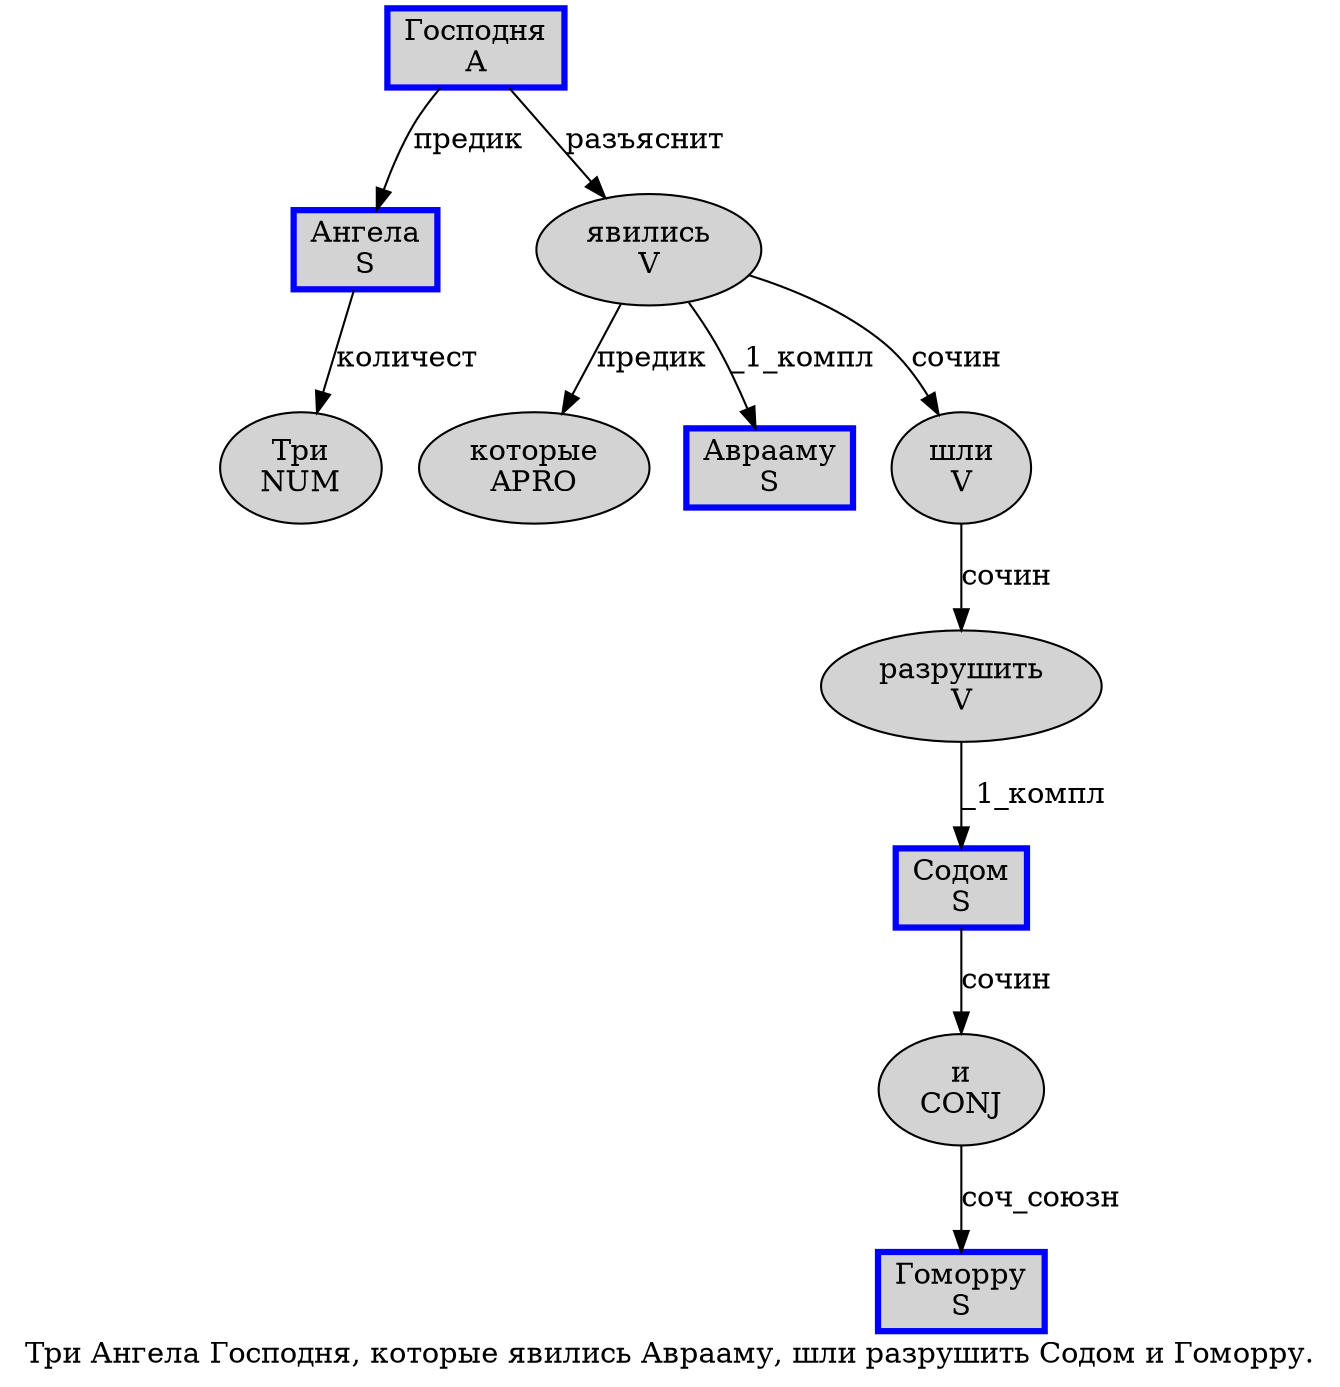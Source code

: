 digraph SENTENCE_4390 {
	graph [label="Три Ангела Господня, которые явились Аврааму, шли разрушить Содом и Гоморру."]
	node [style=filled]
		0 [label="Три
NUM" color="" fillcolor=lightgray penwidth=1 shape=ellipse]
		1 [label="Ангела
S" color=blue fillcolor=lightgray penwidth=3 shape=box]
		2 [label="Господня
A" color=blue fillcolor=lightgray penwidth=3 shape=box]
		4 [label="которые
APRO" color="" fillcolor=lightgray penwidth=1 shape=ellipse]
		5 [label="явились
V" color="" fillcolor=lightgray penwidth=1 shape=ellipse]
		6 [label="Аврааму
S" color=blue fillcolor=lightgray penwidth=3 shape=box]
		8 [label="шли
V" color="" fillcolor=lightgray penwidth=1 shape=ellipse]
		9 [label="разрушить
V" color="" fillcolor=lightgray penwidth=1 shape=ellipse]
		10 [label="Содом
S" color=blue fillcolor=lightgray penwidth=3 shape=box]
		11 [label="и
CONJ" color="" fillcolor=lightgray penwidth=1 shape=ellipse]
		12 [label="Гоморру
S" color=blue fillcolor=lightgray penwidth=3 shape=box]
			10 -> 11 [label="сочин"]
			1 -> 0 [label="количест"]
			11 -> 12 [label="соч_союзн"]
			2 -> 1 [label="предик"]
			2 -> 5 [label="разъяснит"]
			8 -> 9 [label="сочин"]
			5 -> 4 [label="предик"]
			5 -> 6 [label="_1_компл"]
			5 -> 8 [label="сочин"]
			9 -> 10 [label="_1_компл"]
}